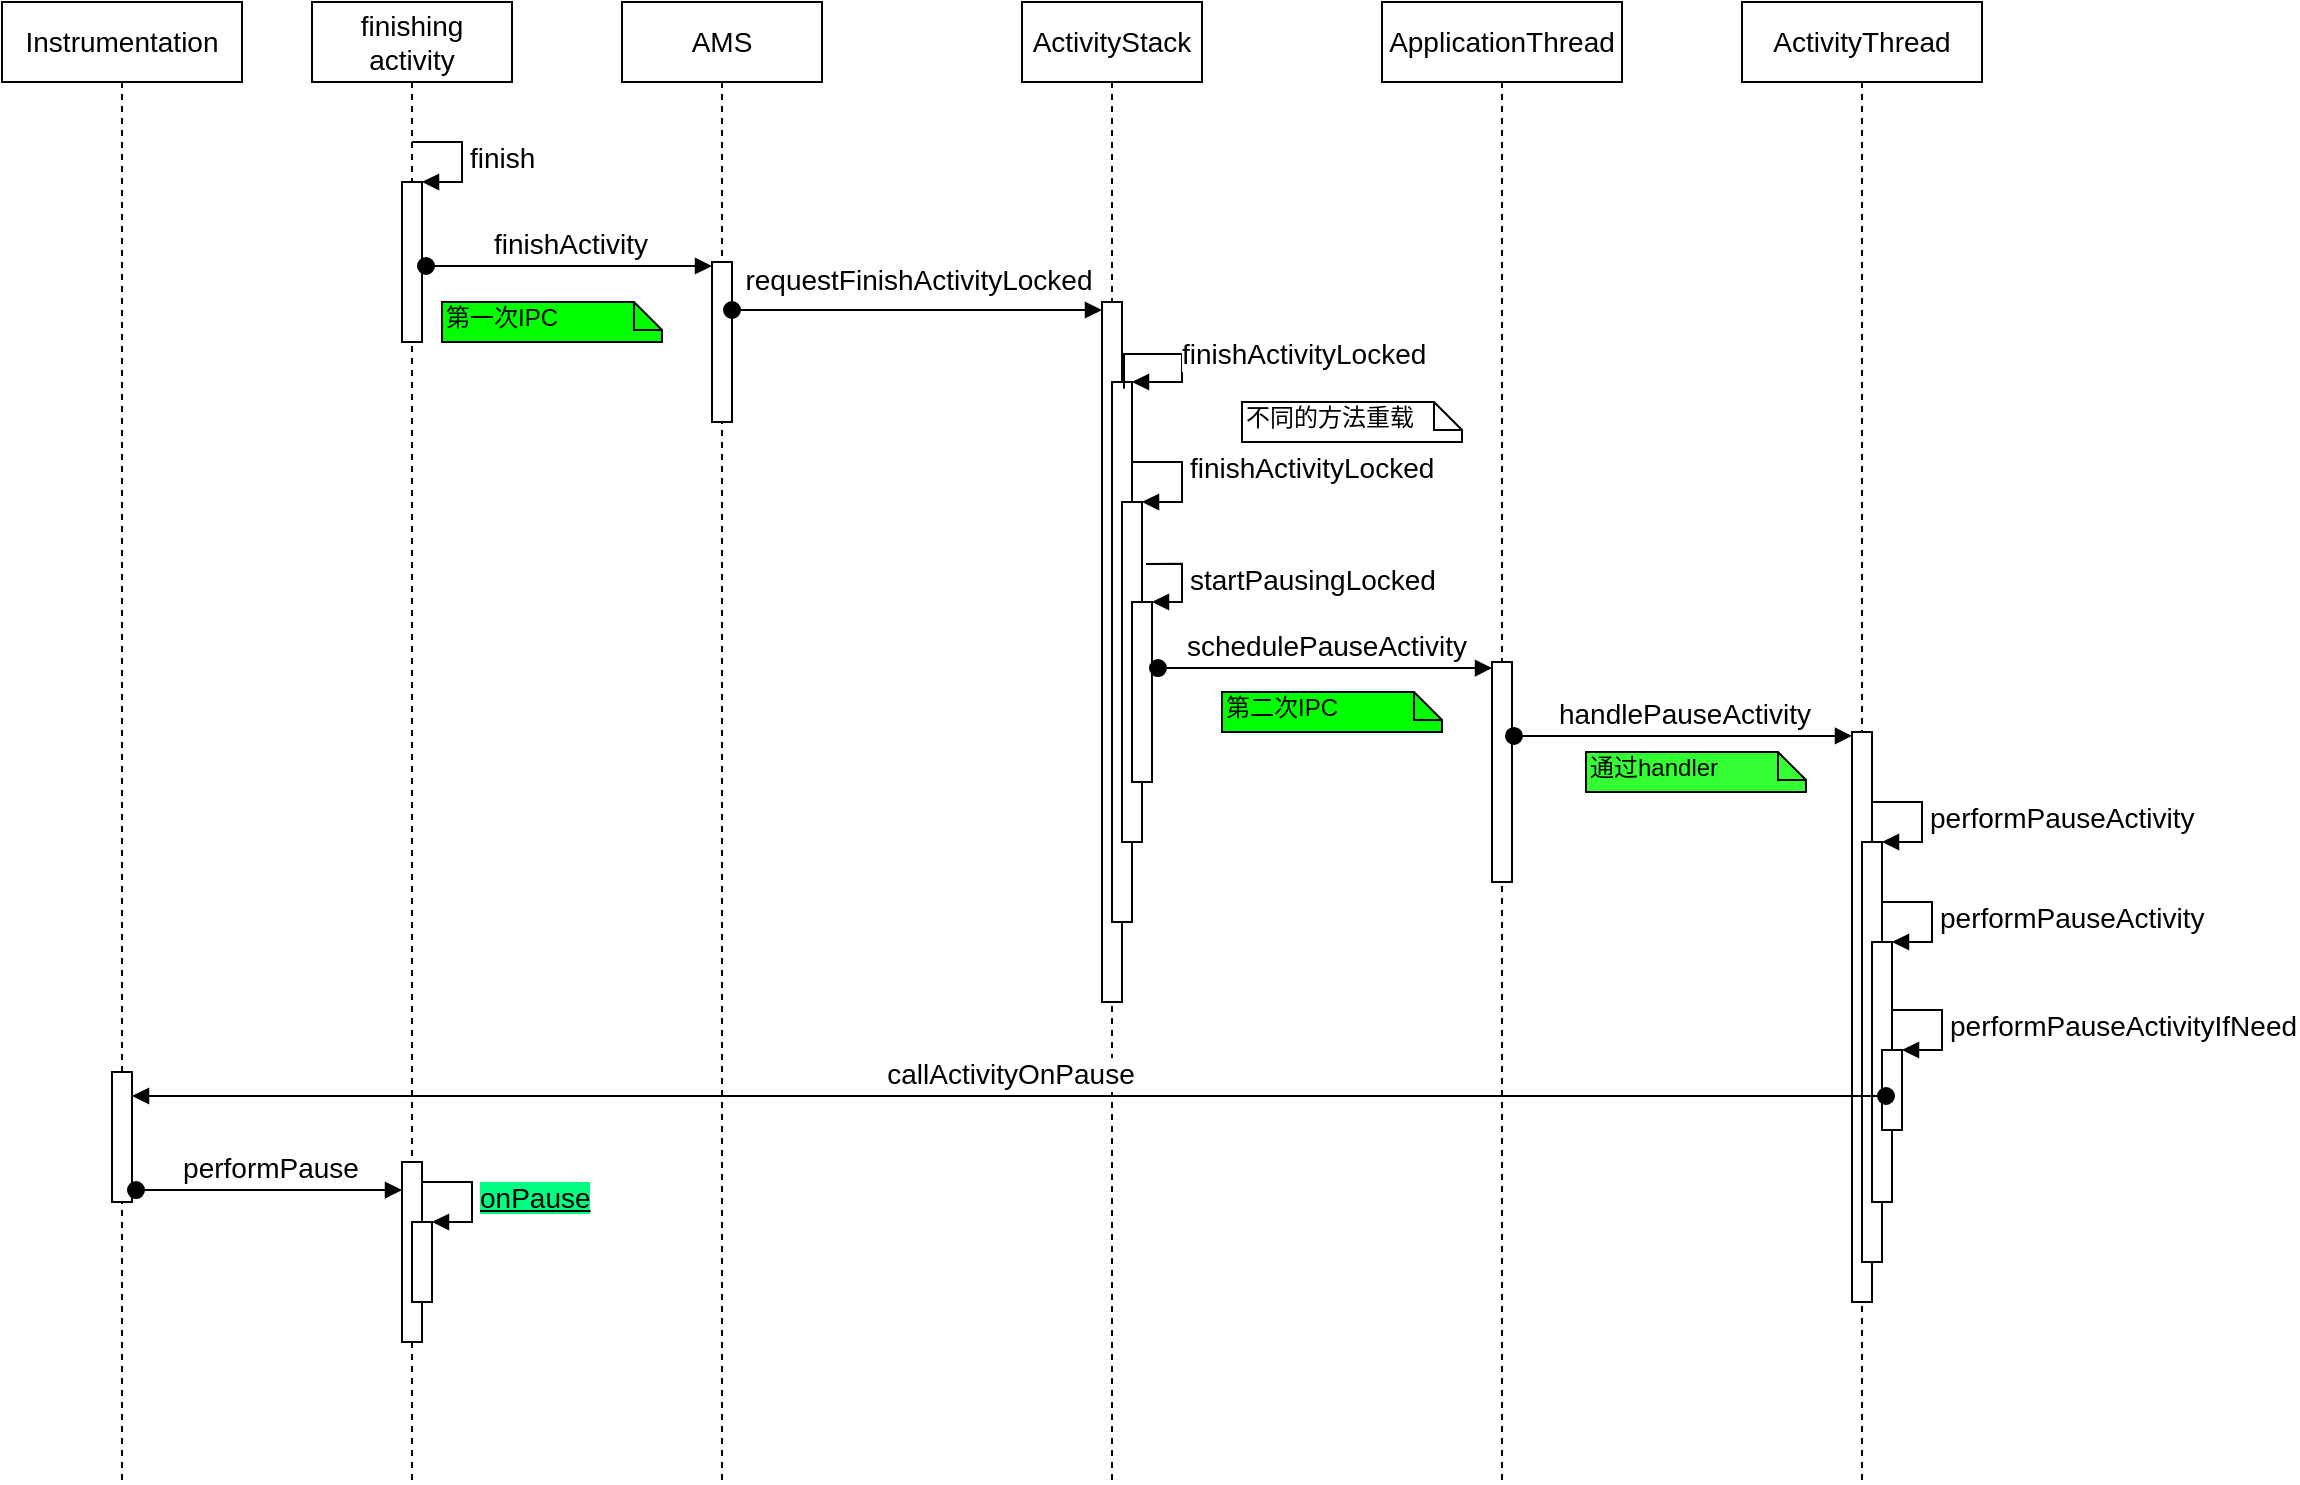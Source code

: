 <mxfile version="10.6.5" type="github"><diagram id="ZLF4FiaXyCPLw8wMx146" name="Page-1"><mxGraphModel dx="2461" dy="687" grid="1" gridSize="10" guides="1" tooltips="1" connect="1" arrows="1" fold="1" page="1" pageScale="1" pageWidth="827" pageHeight="1169" math="0" shadow="0"><root><mxCell id="0"/><mxCell id="1" parent="0"/><mxCell id="BoO9bFV0-iWKRXz_QszZ-1" value="&lt;font style=&quot;font-size: 14px&quot;&gt;finishing activity&lt;/font&gt;" style="shape=umlLifeline;perimeter=lifelinePerimeter;whiteSpace=wrap;html=1;container=1;collapsible=0;recursiveResize=0;outlineConnect=0;" parent="1" vertex="1"><mxGeometry x="135" y="20" width="100" height="740" as="geometry"/></mxCell><mxCell id="BoO9bFV0-iWKRXz_QszZ-2" value="" style="html=1;points=[];perimeter=orthogonalPerimeter;" parent="BoO9bFV0-iWKRXz_QszZ-1" vertex="1"><mxGeometry x="45" y="90" width="10" height="80" as="geometry"/></mxCell><mxCell id="BoO9bFV0-iWKRXz_QszZ-3" value="&lt;font style=&quot;font-size: 14px&quot;&gt;finish&lt;/font&gt;" style="edgeStyle=orthogonalEdgeStyle;html=1;align=left;spacingLeft=2;endArrow=block;rounded=0;entryX=1;entryY=0;" parent="BoO9bFV0-iWKRXz_QszZ-1" target="BoO9bFV0-iWKRXz_QszZ-2" edge="1"><mxGeometry relative="1" as="geometry"><mxPoint x="50" y="70" as="sourcePoint"/><Array as="points"><mxPoint x="75" y="70"/></Array></mxGeometry></mxCell><mxCell id="BoO9bFV0-iWKRXz_QszZ-46" value="" style="html=1;points=[];perimeter=orthogonalPerimeter;" parent="BoO9bFV0-iWKRXz_QszZ-1" vertex="1"><mxGeometry x="45" y="580" width="10" height="90" as="geometry"/></mxCell><mxCell id="BoO9bFV0-iWKRXz_QszZ-48" value="" style="html=1;points=[];perimeter=orthogonalPerimeter;" parent="BoO9bFV0-iWKRXz_QszZ-1" vertex="1"><mxGeometry x="50" y="610" width="10" height="40" as="geometry"/></mxCell><mxCell id="BoO9bFV0-iWKRXz_QszZ-49" value="&lt;font style=&quot;font-size: 14px&quot;&gt;&lt;u style=&quot;background-color: rgb(0 , 255 , 128)&quot;&gt;onPause&lt;/u&gt;&lt;/font&gt;" style="edgeStyle=orthogonalEdgeStyle;html=1;align=left;spacingLeft=2;endArrow=block;rounded=0;entryX=1;entryY=0;" parent="BoO9bFV0-iWKRXz_QszZ-1" target="BoO9bFV0-iWKRXz_QszZ-48" edge="1"><mxGeometry relative="1" as="geometry"><mxPoint x="55" y="590" as="sourcePoint"/><Array as="points"><mxPoint x="80" y="590"/></Array></mxGeometry></mxCell><mxCell id="BoO9bFV0-iWKRXz_QszZ-4" value="&lt;font style=&quot;font-size: 14px&quot;&gt;AMS&lt;/font&gt;" style="shape=umlLifeline;perimeter=lifelinePerimeter;whiteSpace=wrap;html=1;container=1;collapsible=0;recursiveResize=0;outlineConnect=0;" parent="1" vertex="1"><mxGeometry x="290" y="20" width="100" height="740" as="geometry"/></mxCell><mxCell id="BoO9bFV0-iWKRXz_QszZ-8" value="" style="html=1;points=[];perimeter=orthogonalPerimeter;" parent="BoO9bFV0-iWKRXz_QszZ-4" vertex="1"><mxGeometry x="45" y="130" width="10" height="80" as="geometry"/></mxCell><mxCell id="BoO9bFV0-iWKRXz_QszZ-9" value="&lt;font style=&quot;font-size: 14px&quot;&gt;finishActivity&lt;/font&gt;" style="html=1;verticalAlign=bottom;startArrow=oval;endArrow=block;startSize=8;exitX=1.2;exitY=0.525;exitDx=0;exitDy=0;exitPerimeter=0;" parent="1" source="BoO9bFV0-iWKRXz_QszZ-2" target="BoO9bFV0-iWKRXz_QszZ-8" edge="1"><mxGeometry relative="1" as="geometry"><mxPoint x="275" y="150" as="sourcePoint"/></mxGeometry></mxCell><mxCell id="BoO9bFV0-iWKRXz_QszZ-10" value="&lt;font style=&quot;font-size: 14px&quot;&gt;ActivityStack&lt;/font&gt;" style="shape=umlLifeline;perimeter=lifelinePerimeter;whiteSpace=wrap;html=1;container=1;collapsible=0;recursiveResize=0;outlineConnect=0;" parent="1" vertex="1"><mxGeometry x="490" y="20" width="90" height="740" as="geometry"/></mxCell><mxCell id="BoO9bFV0-iWKRXz_QszZ-12" value="" style="html=1;points=[];perimeter=orthogonalPerimeter;" parent="BoO9bFV0-iWKRXz_QszZ-10" vertex="1"><mxGeometry x="40" y="150" width="10" height="350" as="geometry"/></mxCell><mxCell id="BoO9bFV0-iWKRXz_QszZ-16" value="" style="html=1;points=[];perimeter=orthogonalPerimeter;" parent="BoO9bFV0-iWKRXz_QszZ-10" vertex="1"><mxGeometry x="45" y="190" width="10" height="270" as="geometry"/></mxCell><mxCell id="BoO9bFV0-iWKRXz_QszZ-17" value="&lt;font style=&quot;font-size: 14px&quot;&gt;finishActivityLocked&lt;/font&gt;" style="edgeStyle=orthogonalEdgeStyle;html=1;align=left;spacingLeft=2;endArrow=block;rounded=0;entryX=1;entryY=0;exitX=1.1;exitY=0.124;exitDx=0;exitDy=0;exitPerimeter=0;" parent="BoO9bFV0-iWKRXz_QszZ-10" source="BoO9bFV0-iWKRXz_QszZ-12" target="BoO9bFV0-iWKRXz_QszZ-16" edge="1"><mxGeometry relative="1" as="geometry"><mxPoint x="55" y="180" as="sourcePoint"/><Array as="points"><mxPoint x="51" y="176"/><mxPoint x="80" y="176"/><mxPoint x="80" y="190"/></Array></mxGeometry></mxCell><mxCell id="BoO9bFV0-iWKRXz_QszZ-18" value="" style="html=1;points=[];perimeter=orthogonalPerimeter;" parent="BoO9bFV0-iWKRXz_QszZ-10" vertex="1"><mxGeometry x="50" y="250" width="10" height="170" as="geometry"/></mxCell><mxCell id="BoO9bFV0-iWKRXz_QszZ-19" value="&lt;font style=&quot;font-size: 14px&quot;&gt;finishActivityLocked&lt;/font&gt;" style="edgeStyle=orthogonalEdgeStyle;html=1;align=left;spacingLeft=2;endArrow=block;rounded=0;entryX=1;entryY=0;exitX=1;exitY=0.185;exitDx=0;exitDy=0;exitPerimeter=0;" parent="BoO9bFV0-iWKRXz_QszZ-10" target="BoO9bFV0-iWKRXz_QszZ-18" edge="1" source="BoO9bFV0-iWKRXz_QszZ-16"><mxGeometry relative="1" as="geometry"><mxPoint x="120" y="240" as="sourcePoint"/><Array as="points"><mxPoint x="55" y="230"/><mxPoint x="80" y="230"/><mxPoint x="80" y="250"/></Array></mxGeometry></mxCell><mxCell id="BoO9bFV0-iWKRXz_QszZ-21" value="" style="html=1;points=[];perimeter=orthogonalPerimeter;" parent="BoO9bFV0-iWKRXz_QszZ-10" vertex="1"><mxGeometry x="55" y="300" width="10" height="90" as="geometry"/></mxCell><mxCell id="BoO9bFV0-iWKRXz_QszZ-22" value="&lt;font style=&quot;font-size: 14px&quot;&gt;startPausingLocked&lt;/font&gt;" style="edgeStyle=orthogonalEdgeStyle;html=1;align=left;spacingLeft=2;endArrow=block;rounded=0;entryX=1;entryY=0;exitX=1.2;exitY=0.182;exitDx=0;exitDy=0;exitPerimeter=0;" parent="BoO9bFV0-iWKRXz_QszZ-10" target="BoO9bFV0-iWKRXz_QszZ-21" edge="1" source="BoO9bFV0-iWKRXz_QszZ-18"><mxGeometry relative="1" as="geometry"><mxPoint x="120" y="280" as="sourcePoint"/><Array as="points"><mxPoint x="62" y="280"/><mxPoint x="80" y="280"/><mxPoint x="80" y="300"/></Array></mxGeometry></mxCell><mxCell id="BoO9bFV0-iWKRXz_QszZ-13" value="&lt;font style=&quot;font-size: 14px&quot;&gt;requestFinishActivityLocked&lt;/font&gt;" style="html=1;verticalAlign=bottom;startArrow=oval;endArrow=block;startSize=8;exitX=1;exitY=0.3;exitDx=0;exitDy=0;exitPerimeter=0;" parent="1" source="BoO9bFV0-iWKRXz_QszZ-8" target="BoO9bFV0-iWKRXz_QszZ-12" edge="1"><mxGeometry y="4" relative="1" as="geometry"><mxPoint x="455" y="170" as="sourcePoint"/><mxPoint as="offset"/></mxGeometry></mxCell><mxCell id="BoO9bFV0-iWKRXz_QszZ-23" value="&lt;font style=&quot;font-size: 14px&quot;&gt;ApplicationThread&lt;/font&gt;" style="shape=umlLifeline;perimeter=lifelinePerimeter;whiteSpace=wrap;html=1;container=1;collapsible=0;recursiveResize=0;outlineConnect=0;" parent="1" vertex="1"><mxGeometry x="670" y="20" width="120" height="740" as="geometry"/></mxCell><mxCell id="BoO9bFV0-iWKRXz_QszZ-25" value="" style="html=1;points=[];perimeter=orthogonalPerimeter;" parent="BoO9bFV0-iWKRXz_QszZ-23" vertex="1"><mxGeometry x="55" y="330" width="10" height="110" as="geometry"/></mxCell><mxCell id="BoO9bFV0-iWKRXz_QszZ-28" value="第二次IPC" style="shape=note;whiteSpace=wrap;html=1;size=14;verticalAlign=top;align=left;spacingTop=-6;fillColor=#00FF00;" parent="1" vertex="1"><mxGeometry x="590" y="365" width="110" height="20" as="geometry"/></mxCell><mxCell id="BoO9bFV0-iWKRXz_QszZ-29" value="&lt;font style=&quot;font-size: 14px&quot;&gt;ActivityThread&lt;/font&gt;" style="shape=umlLifeline;perimeter=lifelinePerimeter;whiteSpace=wrap;html=1;container=1;collapsible=0;recursiveResize=0;outlineConnect=0;" parent="1" vertex="1"><mxGeometry x="850" y="20" width="120" height="740" as="geometry"/></mxCell><mxCell id="BoO9bFV0-iWKRXz_QszZ-30" value="" style="html=1;points=[];perimeter=orthogonalPerimeter;" parent="BoO9bFV0-iWKRXz_QszZ-29" vertex="1"><mxGeometry x="55" y="365" width="10" height="285" as="geometry"/></mxCell><mxCell id="BoO9bFV0-iWKRXz_QszZ-32" value="" style="html=1;points=[];perimeter=orthogonalPerimeter;" parent="BoO9bFV0-iWKRXz_QszZ-29" vertex="1"><mxGeometry x="60" y="420" width="10" height="210" as="geometry"/></mxCell><mxCell id="BoO9bFV0-iWKRXz_QszZ-33" value="&lt;font style=&quot;font-size: 14px&quot;&gt;performPauseActivity&lt;/font&gt;" style="edgeStyle=orthogonalEdgeStyle;html=1;align=left;spacingLeft=2;endArrow=block;rounded=0;entryX=1;entryY=0;" parent="BoO9bFV0-iWKRXz_QszZ-29" target="BoO9bFV0-iWKRXz_QszZ-32" edge="1"><mxGeometry relative="1" as="geometry"><mxPoint x="65" y="400" as="sourcePoint"/><Array as="points"><mxPoint x="90" y="400"/></Array></mxGeometry></mxCell><mxCell id="BoO9bFV0-iWKRXz_QszZ-34" value="" style="html=1;points=[];perimeter=orthogonalPerimeter;" parent="BoO9bFV0-iWKRXz_QszZ-29" vertex="1"><mxGeometry x="65" y="470" width="10" height="130" as="geometry"/></mxCell><mxCell id="BoO9bFV0-iWKRXz_QszZ-35" value="&lt;font style=&quot;font-size: 14px&quot;&gt;performPauseActivity&lt;/font&gt;" style="edgeStyle=orthogonalEdgeStyle;html=1;align=left;spacingLeft=2;endArrow=block;rounded=0;entryX=1;entryY=0;" parent="BoO9bFV0-iWKRXz_QszZ-29" target="BoO9bFV0-iWKRXz_QszZ-34" edge="1"><mxGeometry relative="1" as="geometry"><mxPoint x="70" y="450" as="sourcePoint"/><Array as="points"><mxPoint x="95" y="450"/></Array></mxGeometry></mxCell><mxCell id="BoO9bFV0-iWKRXz_QszZ-36" value="" style="html=1;points=[];perimeter=orthogonalPerimeter;" parent="BoO9bFV0-iWKRXz_QszZ-29" vertex="1"><mxGeometry x="70" y="524" width="10" height="40" as="geometry"/></mxCell><mxCell id="BoO9bFV0-iWKRXz_QszZ-37" value="&lt;font style=&quot;font-size: 14px&quot;&gt;performPauseActivityIfNeed&lt;/font&gt;" style="edgeStyle=orthogonalEdgeStyle;html=1;align=left;spacingLeft=2;endArrow=block;rounded=0;entryX=1;entryY=0;" parent="BoO9bFV0-iWKRXz_QszZ-29" target="BoO9bFV0-iWKRXz_QszZ-36" edge="1"><mxGeometry relative="1" as="geometry"><mxPoint x="75" y="504" as="sourcePoint"/><Array as="points"><mxPoint x="100" y="504"/></Array></mxGeometry></mxCell><mxCell id="BoO9bFV0-iWKRXz_QszZ-31" value="&lt;font style=&quot;font-size: 14px&quot;&gt;handlePauseActivity&lt;/font&gt;" style="html=1;verticalAlign=bottom;startArrow=oval;endArrow=block;startSize=8;exitX=1.1;exitY=0.336;exitDx=0;exitDy=0;exitPerimeter=0;" parent="1" source="BoO9bFV0-iWKRXz_QszZ-25" target="BoO9bFV0-iWKRXz_QszZ-30" edge="1"><mxGeometry relative="1" as="geometry"><mxPoint x="1040" y="390" as="sourcePoint"/></mxGeometry></mxCell><mxCell id="BoO9bFV0-iWKRXz_QszZ-40" value="通过handler" style="shape=note;whiteSpace=wrap;html=1;size=14;verticalAlign=top;align=left;spacingTop=-6;fillColor=#33FF33;" parent="1" vertex="1"><mxGeometry x="772" y="395" width="110" height="20" as="geometry"/></mxCell><mxCell id="BoO9bFV0-iWKRXz_QszZ-41" value="第一次IPC" style="shape=note;whiteSpace=wrap;html=1;size=14;verticalAlign=top;align=left;spacingTop=-6;fillColor=#00FF00;" parent="1" vertex="1"><mxGeometry x="200" y="170" width="110" height="20" as="geometry"/></mxCell><mxCell id="BoO9bFV0-iWKRXz_QszZ-42" value="&lt;font style=&quot;font-size: 14px&quot;&gt;Instrumentation&lt;/font&gt;" style="shape=umlLifeline;perimeter=lifelinePerimeter;whiteSpace=wrap;html=1;container=1;collapsible=0;recursiveResize=0;outlineConnect=0;" parent="1" vertex="1"><mxGeometry x="-20" y="20" width="120" height="740" as="geometry"/></mxCell><mxCell id="BoO9bFV0-iWKRXz_QszZ-43" value="" style="html=1;points=[];perimeter=orthogonalPerimeter;" parent="BoO9bFV0-iWKRXz_QszZ-42" vertex="1"><mxGeometry x="55" y="535" width="10" height="65" as="geometry"/></mxCell><mxCell id="BoO9bFV0-iWKRXz_QszZ-44" value="&lt;font style=&quot;font-size: 14px&quot;&gt;callActivityOnPause&lt;/font&gt;" style="html=1;verticalAlign=bottom;startArrow=oval;endArrow=block;startSize=8;exitX=0.2;exitY=0.575;exitDx=0;exitDy=0;exitPerimeter=0;" parent="1" target="BoO9bFV0-iWKRXz_QszZ-43" edge="1" source="BoO9bFV0-iWKRXz_QszZ-36"><mxGeometry relative="1" as="geometry"><mxPoint x="1040" y="566" as="sourcePoint"/></mxGeometry></mxCell><mxCell id="BoO9bFV0-iWKRXz_QszZ-26" value="&lt;font style=&quot;font-size: 14px&quot;&gt;schedulePauseActivity&lt;/font&gt;" style="html=1;verticalAlign=bottom;startArrow=oval;endArrow=block;startSize=8;exitX=1.3;exitY=0.367;exitDx=0;exitDy=0;exitPerimeter=0;" parent="1" source="BoO9bFV0-iWKRXz_QszZ-21" target="BoO9bFV0-iWKRXz_QszZ-25" edge="1"><mxGeometry relative="1" as="geometry"><mxPoint x="610" y="350" as="sourcePoint"/></mxGeometry></mxCell><mxCell id="BoO9bFV0-iWKRXz_QszZ-47" value="&lt;font style=&quot;font-size: 14px&quot;&gt;performPause&lt;/font&gt;" style="html=1;verticalAlign=bottom;startArrow=oval;endArrow=block;startSize=8;exitX=1.2;exitY=0.908;exitDx=0;exitDy=0;exitPerimeter=0;" parent="1" target="BoO9bFV0-iWKRXz_QszZ-46" edge="1" source="BoO9bFV0-iWKRXz_QszZ-43"><mxGeometry relative="1" as="geometry"><mxPoint x="-10" y="724" as="sourcePoint"/></mxGeometry></mxCell><mxCell id="BoO9bFV0-iWKRXz_QszZ-20" value="不同的方法重载" style="shape=note;whiteSpace=wrap;html=1;size=14;verticalAlign=top;align=left;spacingTop=-6;" parent="1" vertex="1"><mxGeometry x="600" y="220" width="110" height="20" as="geometry"/></mxCell></root></mxGraphModel></diagram></mxfile>